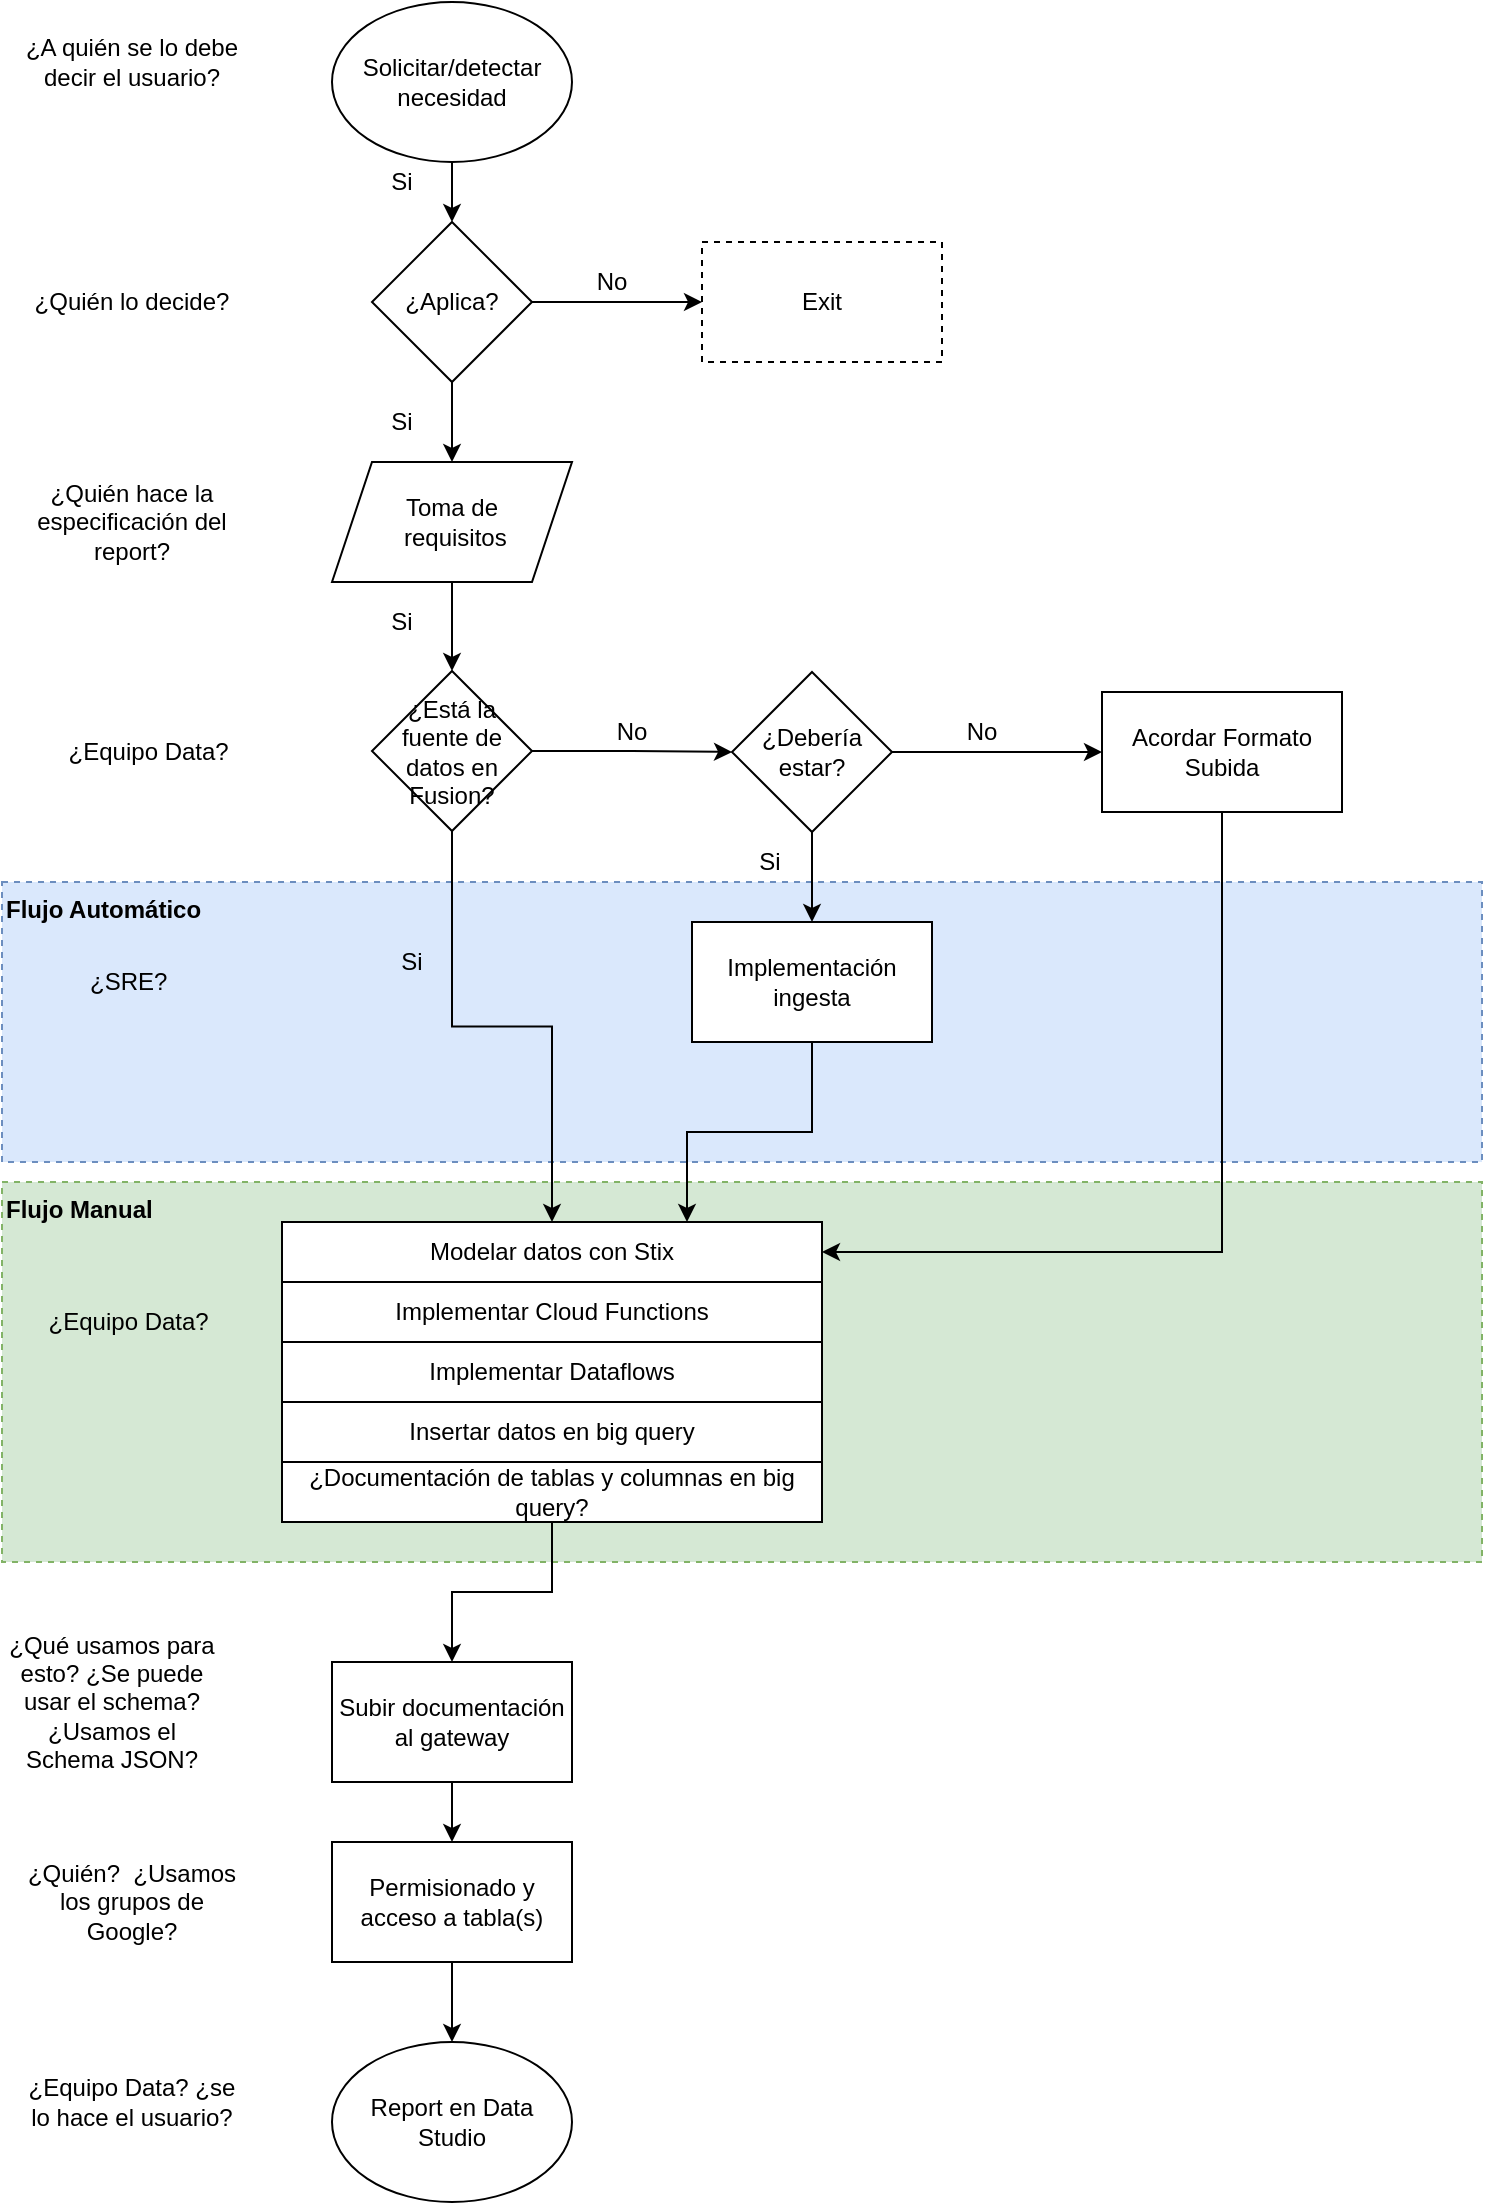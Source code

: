 <mxfile version="13.6.4" type="github">
  <diagram id="9E-KX1OYeNtc_dwp0FWX" name="Page-1">
    <mxGraphModel dx="1186" dy="764" grid="1" gridSize="10" guides="1" tooltips="1" connect="1" arrows="1" fold="1" page="1" pageScale="1" pageWidth="827" pageHeight="1169" math="0" shadow="0">
      <root>
        <mxCell id="0" />
        <mxCell id="1" parent="0" />
        <mxCell id="ff_O2VOX496z6qqw2j3c-24" value="&lt;b&gt;Flujo Manual&lt;/b&gt;" style="rounded=0;whiteSpace=wrap;html=1;align=left;verticalAlign=top;fillColor=#d5e8d4;strokeColor=#82b366;dashed=1;" vertex="1" parent="1">
          <mxGeometry x="10" y="800" width="740" height="190" as="geometry" />
        </mxCell>
        <mxCell id="ff_O2VOX496z6qqw2j3c-23" value="&lt;b&gt;Flujo Automático&lt;/b&gt;" style="rounded=0;whiteSpace=wrap;html=1;align=left;verticalAlign=top;fillColor=#dae8fc;strokeColor=#6c8ebf;dashed=1;" vertex="1" parent="1">
          <mxGeometry x="10" y="650" width="740" height="140" as="geometry" />
        </mxCell>
        <mxCell id="ff_O2VOX496z6qqw2j3c-35" style="edgeStyle=orthogonalEdgeStyle;rounded=0;orthogonalLoop=1;jettySize=auto;html=1;exitX=1;exitY=0.5;exitDx=0;exitDy=0;entryX=0;entryY=0.5;entryDx=0;entryDy=0;" edge="1" parent="1" source="ff_O2VOX496z6qqw2j3c-2" target="ff_O2VOX496z6qqw2j3c-32">
          <mxGeometry relative="1" as="geometry" />
        </mxCell>
        <mxCell id="ff_O2VOX496z6qqw2j3c-36" style="edgeStyle=orthogonalEdgeStyle;rounded=0;orthogonalLoop=1;jettySize=auto;html=1;exitX=0.5;exitY=1;exitDx=0;exitDy=0;" edge="1" parent="1" source="ff_O2VOX496z6qqw2j3c-2" target="ff_O2VOX496z6qqw2j3c-33">
          <mxGeometry relative="1" as="geometry" />
        </mxCell>
        <mxCell id="ff_O2VOX496z6qqw2j3c-2" value="¿Aplica?" style="rhombus;whiteSpace=wrap;html=1;" vertex="1" parent="1">
          <mxGeometry x="195" y="320" width="80" height="80" as="geometry" />
        </mxCell>
        <mxCell id="ff_O2VOX496z6qqw2j3c-4" value="¿Quién lo decide?" style="text;html=1;strokeColor=none;fillColor=none;align=center;verticalAlign=middle;whiteSpace=wrap;rounded=0;" vertex="1" parent="1">
          <mxGeometry x="20" y="350" width="110" height="20" as="geometry" />
        </mxCell>
        <mxCell id="ff_O2VOX496z6qqw2j3c-5" value="¿A quién se lo debe decir el usuario?" style="text;html=1;strokeColor=none;fillColor=none;align=center;verticalAlign=middle;whiteSpace=wrap;rounded=0;" vertex="1" parent="1">
          <mxGeometry x="20" y="230" width="110" height="20" as="geometry" />
        </mxCell>
        <mxCell id="ff_O2VOX496z6qqw2j3c-7" value="¿Quién hace la especificación del report?" style="text;html=1;strokeColor=none;fillColor=none;align=center;verticalAlign=middle;whiteSpace=wrap;rounded=0;" vertex="1" parent="1">
          <mxGeometry x="20" y="460" width="110" height="20" as="geometry" />
        </mxCell>
        <mxCell id="ff_O2VOX496z6qqw2j3c-38" style="edgeStyle=orthogonalEdgeStyle;rounded=0;orthogonalLoop=1;jettySize=auto;html=1;exitX=1;exitY=0.5;exitDx=0;exitDy=0;entryX=0;entryY=0.5;entryDx=0;entryDy=0;" edge="1" parent="1" source="ff_O2VOX496z6qqw2j3c-8" target="ff_O2VOX496z6qqw2j3c-10">
          <mxGeometry relative="1" as="geometry" />
        </mxCell>
        <mxCell id="ff_O2VOX496z6qqw2j3c-43" style="edgeStyle=orthogonalEdgeStyle;rounded=0;orthogonalLoop=1;jettySize=auto;html=1;exitX=0.5;exitY=1;exitDx=0;exitDy=0;entryX=0.5;entryY=0;entryDx=0;entryDy=0;" edge="1" parent="1" source="ff_O2VOX496z6qqw2j3c-8" target="ff_O2VOX496z6qqw2j3c-14">
          <mxGeometry relative="1" as="geometry" />
        </mxCell>
        <mxCell id="ff_O2VOX496z6qqw2j3c-8" value="¿Está la fuente de datos en Fusion?" style="rhombus;whiteSpace=wrap;html=1;" vertex="1" parent="1">
          <mxGeometry x="195" y="544.5" width="80" height="80" as="geometry" />
        </mxCell>
        <mxCell id="ff_O2VOX496z6qqw2j3c-39" style="edgeStyle=orthogonalEdgeStyle;rounded=0;orthogonalLoop=1;jettySize=auto;html=1;exitX=1;exitY=0.5;exitDx=0;exitDy=0;entryX=0;entryY=0.5;entryDx=0;entryDy=0;" edge="1" parent="1" source="ff_O2VOX496z6qqw2j3c-10" target="ff_O2VOX496z6qqw2j3c-25">
          <mxGeometry relative="1" as="geometry" />
        </mxCell>
        <mxCell id="ff_O2VOX496z6qqw2j3c-44" style="edgeStyle=orthogonalEdgeStyle;rounded=0;orthogonalLoop=1;jettySize=auto;html=1;exitX=0.5;exitY=1;exitDx=0;exitDy=0;" edge="1" parent="1" source="ff_O2VOX496z6qqw2j3c-10" target="ff_O2VOX496z6qqw2j3c-12">
          <mxGeometry relative="1" as="geometry" />
        </mxCell>
        <mxCell id="ff_O2VOX496z6qqw2j3c-10" value="¿Debería estar?" style="rhombus;whiteSpace=wrap;html=1;" vertex="1" parent="1">
          <mxGeometry x="375" y="545" width="80" height="80" as="geometry" />
        </mxCell>
        <mxCell id="ff_O2VOX496z6qqw2j3c-34" style="edgeStyle=orthogonalEdgeStyle;rounded=0;orthogonalLoop=1;jettySize=auto;html=1;exitX=0.5;exitY=1;exitDx=0;exitDy=0;entryX=0.5;entryY=0;entryDx=0;entryDy=0;" edge="1" parent="1" source="ff_O2VOX496z6qqw2j3c-11" target="ff_O2VOX496z6qqw2j3c-2">
          <mxGeometry relative="1" as="geometry" />
        </mxCell>
        <mxCell id="ff_O2VOX496z6qqw2j3c-11" value="&lt;span&gt;Solicitar/detectar necesidad&lt;/span&gt;" style="ellipse;whiteSpace=wrap;html=1;" vertex="1" parent="1">
          <mxGeometry x="175" y="210" width="120" height="80" as="geometry" />
        </mxCell>
        <mxCell id="ff_O2VOX496z6qqw2j3c-42" style="edgeStyle=orthogonalEdgeStyle;rounded=0;orthogonalLoop=1;jettySize=auto;html=1;exitX=0.5;exitY=1;exitDx=0;exitDy=0;entryX=0.75;entryY=0;entryDx=0;entryDy=0;" edge="1" parent="1" source="ff_O2VOX496z6qqw2j3c-12" target="ff_O2VOX496z6qqw2j3c-14">
          <mxGeometry relative="1" as="geometry" />
        </mxCell>
        <mxCell id="ff_O2VOX496z6qqw2j3c-12" value="Implementación ingesta" style="rounded=0;whiteSpace=wrap;html=1;" vertex="1" parent="1">
          <mxGeometry x="355" y="670" width="120" height="60" as="geometry" />
        </mxCell>
        <mxCell id="ff_O2VOX496z6qqw2j3c-13" value="¿SRE?&amp;nbsp;" style="text;html=1;strokeColor=none;fillColor=none;align=center;verticalAlign=middle;whiteSpace=wrap;rounded=0;" vertex="1" parent="1">
          <mxGeometry x="20" y="690" width="110" height="20" as="geometry" />
        </mxCell>
        <mxCell id="ff_O2VOX496z6qqw2j3c-14" value="Modelar datos con Stix" style="rounded=0;whiteSpace=wrap;html=1;" vertex="1" parent="1">
          <mxGeometry x="150" y="820" width="270" height="30" as="geometry" />
        </mxCell>
        <mxCell id="ff_O2VOX496z6qqw2j3c-15" value="Implementar Cloud Functions" style="rounded=0;whiteSpace=wrap;html=1;" vertex="1" parent="1">
          <mxGeometry x="150" y="850" width="270" height="30" as="geometry" />
        </mxCell>
        <mxCell id="ff_O2VOX496z6qqw2j3c-16" value="Implementar Dataflows" style="rounded=0;whiteSpace=wrap;html=1;" vertex="1" parent="1">
          <mxGeometry x="150" y="880" width="270" height="30" as="geometry" />
        </mxCell>
        <mxCell id="ff_O2VOX496z6qqw2j3c-17" value="Insertar datos en big query" style="rounded=0;whiteSpace=wrap;html=1;" vertex="1" parent="1">
          <mxGeometry x="150" y="910" width="270" height="30" as="geometry" />
        </mxCell>
        <mxCell id="ff_O2VOX496z6qqw2j3c-19" value="¿Equipo Data?&amp;nbsp;" style="text;html=1;strokeColor=none;fillColor=none;align=center;verticalAlign=middle;whiteSpace=wrap;rounded=0;" vertex="1" parent="1">
          <mxGeometry x="20" y="860" width="110" height="20" as="geometry" />
        </mxCell>
        <mxCell id="ff_O2VOX496z6qqw2j3c-21" value="Report en Data Studio" style="ellipse;whiteSpace=wrap;html=1;" vertex="1" parent="1">
          <mxGeometry x="175" y="1230" width="120" height="80" as="geometry" />
        </mxCell>
        <mxCell id="ff_O2VOX496z6qqw2j3c-22" value="¿Equipo Data? ¿se lo hace el usuario?" style="text;html=1;strokeColor=none;fillColor=none;align=center;verticalAlign=middle;whiteSpace=wrap;rounded=0;" vertex="1" parent="1">
          <mxGeometry x="20" y="1250" width="110" height="20" as="geometry" />
        </mxCell>
        <mxCell id="ff_O2VOX496z6qqw2j3c-41" style="edgeStyle=orthogonalEdgeStyle;rounded=0;orthogonalLoop=1;jettySize=auto;html=1;exitX=0.5;exitY=1;exitDx=0;exitDy=0;entryX=1;entryY=0.5;entryDx=0;entryDy=0;" edge="1" parent="1" source="ff_O2VOX496z6qqw2j3c-25" target="ff_O2VOX496z6qqw2j3c-14">
          <mxGeometry relative="1" as="geometry" />
        </mxCell>
        <mxCell id="ff_O2VOX496z6qqw2j3c-25" value="Acordar Formato Subida" style="rounded=0;whiteSpace=wrap;html=1;" vertex="1" parent="1">
          <mxGeometry x="560" y="555" width="120" height="60" as="geometry" />
        </mxCell>
        <mxCell id="ff_O2VOX496z6qqw2j3c-45" style="edgeStyle=orthogonalEdgeStyle;rounded=0;orthogonalLoop=1;jettySize=auto;html=1;exitX=0.5;exitY=1;exitDx=0;exitDy=0;" edge="1" parent="1" source="ff_O2VOX496z6qqw2j3c-26" target="ff_O2VOX496z6qqw2j3c-28">
          <mxGeometry relative="1" as="geometry" />
        </mxCell>
        <mxCell id="ff_O2VOX496z6qqw2j3c-26" value="¿Documentación de tablas y columnas en big query?" style="rounded=0;whiteSpace=wrap;html=1;" vertex="1" parent="1">
          <mxGeometry x="150" y="940" width="270" height="30" as="geometry" />
        </mxCell>
        <mxCell id="ff_O2VOX496z6qqw2j3c-46" style="edgeStyle=orthogonalEdgeStyle;rounded=0;orthogonalLoop=1;jettySize=auto;html=1;exitX=0.5;exitY=1;exitDx=0;exitDy=0;entryX=0.5;entryY=0;entryDx=0;entryDy=0;" edge="1" parent="1" source="ff_O2VOX496z6qqw2j3c-28" target="ff_O2VOX496z6qqw2j3c-30">
          <mxGeometry relative="1" as="geometry" />
        </mxCell>
        <mxCell id="ff_O2VOX496z6qqw2j3c-28" value="Subir documentación al gateway" style="rounded=0;whiteSpace=wrap;html=1;" vertex="1" parent="1">
          <mxGeometry x="175" y="1040" width="120" height="60" as="geometry" />
        </mxCell>
        <mxCell id="ff_O2VOX496z6qqw2j3c-29" value="¿Qué usamos para esto? ¿Se puede usar el schema?¿Usamos el Schema JSON?" style="text;html=1;strokeColor=none;fillColor=none;align=center;verticalAlign=middle;whiteSpace=wrap;rounded=0;" vertex="1" parent="1">
          <mxGeometry x="10" y="1050" width="110" height="20" as="geometry" />
        </mxCell>
        <mxCell id="ff_O2VOX496z6qqw2j3c-47" style="edgeStyle=orthogonalEdgeStyle;rounded=0;orthogonalLoop=1;jettySize=auto;html=1;exitX=0.5;exitY=1;exitDx=0;exitDy=0;entryX=0.5;entryY=0;entryDx=0;entryDy=0;" edge="1" parent="1" source="ff_O2VOX496z6qqw2j3c-30" target="ff_O2VOX496z6qqw2j3c-21">
          <mxGeometry relative="1" as="geometry" />
        </mxCell>
        <mxCell id="ff_O2VOX496z6qqw2j3c-30" value="Permisionado y acceso a tabla(s)" style="rounded=0;whiteSpace=wrap;html=1;" vertex="1" parent="1">
          <mxGeometry x="175" y="1130" width="120" height="60" as="geometry" />
        </mxCell>
        <mxCell id="ff_O2VOX496z6qqw2j3c-31" value="¿Quién?&amp;nbsp; ¿Usamos los grupos de Google?" style="text;html=1;strokeColor=none;fillColor=none;align=center;verticalAlign=middle;whiteSpace=wrap;rounded=0;" vertex="1" parent="1">
          <mxGeometry x="20" y="1150" width="110" height="20" as="geometry" />
        </mxCell>
        <mxCell id="ff_O2VOX496z6qqw2j3c-32" value="Exit" style="rounded=0;whiteSpace=wrap;html=1;dashed=1;" vertex="1" parent="1">
          <mxGeometry x="360" y="330" width="120" height="60" as="geometry" />
        </mxCell>
        <mxCell id="ff_O2VOX496z6qqw2j3c-37" style="edgeStyle=orthogonalEdgeStyle;rounded=0;orthogonalLoop=1;jettySize=auto;html=1;exitX=0.5;exitY=1;exitDx=0;exitDy=0;entryX=0.5;entryY=0;entryDx=0;entryDy=0;" edge="1" parent="1" source="ff_O2VOX496z6qqw2j3c-33" target="ff_O2VOX496z6qqw2j3c-8">
          <mxGeometry relative="1" as="geometry" />
        </mxCell>
        <mxCell id="ff_O2VOX496z6qqw2j3c-33" value="&lt;span&gt;Toma de&lt;br&gt;&amp;nbsp;requisitos&lt;/span&gt;" style="shape=parallelogram;perimeter=parallelogramPerimeter;whiteSpace=wrap;html=1;fixedSize=1;align=center;" vertex="1" parent="1">
          <mxGeometry x="175" y="440" width="120" height="60" as="geometry" />
        </mxCell>
        <mxCell id="ff_O2VOX496z6qqw2j3c-48" value="No" style="text;html=1;strokeColor=none;fillColor=none;align=center;verticalAlign=middle;whiteSpace=wrap;rounded=0;" vertex="1" parent="1">
          <mxGeometry x="295" y="340" width="40" height="20" as="geometry" />
        </mxCell>
        <mxCell id="ff_O2VOX496z6qqw2j3c-49" value="No" style="text;html=1;strokeColor=none;fillColor=none;align=center;verticalAlign=middle;whiteSpace=wrap;rounded=0;" vertex="1" parent="1">
          <mxGeometry x="305" y="565" width="40" height="20" as="geometry" />
        </mxCell>
        <mxCell id="ff_O2VOX496z6qqw2j3c-50" value="No" style="text;html=1;strokeColor=none;fillColor=none;align=center;verticalAlign=middle;whiteSpace=wrap;rounded=0;" vertex="1" parent="1">
          <mxGeometry x="480" y="565" width="40" height="20" as="geometry" />
        </mxCell>
        <mxCell id="ff_O2VOX496z6qqw2j3c-51" value="Si" style="text;html=1;strokeColor=none;fillColor=none;align=center;verticalAlign=middle;whiteSpace=wrap;rounded=0;" vertex="1" parent="1">
          <mxGeometry x="190" y="290" width="40" height="20" as="geometry" />
        </mxCell>
        <mxCell id="ff_O2VOX496z6qqw2j3c-52" value="Si" style="text;html=1;strokeColor=none;fillColor=none;align=center;verticalAlign=middle;whiteSpace=wrap;rounded=0;" vertex="1" parent="1">
          <mxGeometry x="190" y="410" width="40" height="20" as="geometry" />
        </mxCell>
        <mxCell id="ff_O2VOX496z6qqw2j3c-53" value="Si" style="text;html=1;strokeColor=none;fillColor=none;align=center;verticalAlign=middle;whiteSpace=wrap;rounded=0;" vertex="1" parent="1">
          <mxGeometry x="190" y="510" width="40" height="20" as="geometry" />
        </mxCell>
        <mxCell id="ff_O2VOX496z6qqw2j3c-54" value="Si" style="text;html=1;strokeColor=none;fillColor=none;align=center;verticalAlign=middle;whiteSpace=wrap;rounded=0;" vertex="1" parent="1">
          <mxGeometry x="374" y="630" width="40" height="20" as="geometry" />
        </mxCell>
        <mxCell id="ff_O2VOX496z6qqw2j3c-55" value="Si" style="text;html=1;strokeColor=none;fillColor=none;align=center;verticalAlign=middle;whiteSpace=wrap;rounded=0;" vertex="1" parent="1">
          <mxGeometry x="195" y="680" width="40" height="20" as="geometry" />
        </mxCell>
        <mxCell id="ff_O2VOX496z6qqw2j3c-56" value="¿Equipo Data?&amp;nbsp;" style="text;html=1;strokeColor=none;fillColor=none;align=center;verticalAlign=middle;whiteSpace=wrap;rounded=0;" vertex="1" parent="1">
          <mxGeometry x="30" y="575" width="110" height="20" as="geometry" />
        </mxCell>
      </root>
    </mxGraphModel>
  </diagram>
</mxfile>
